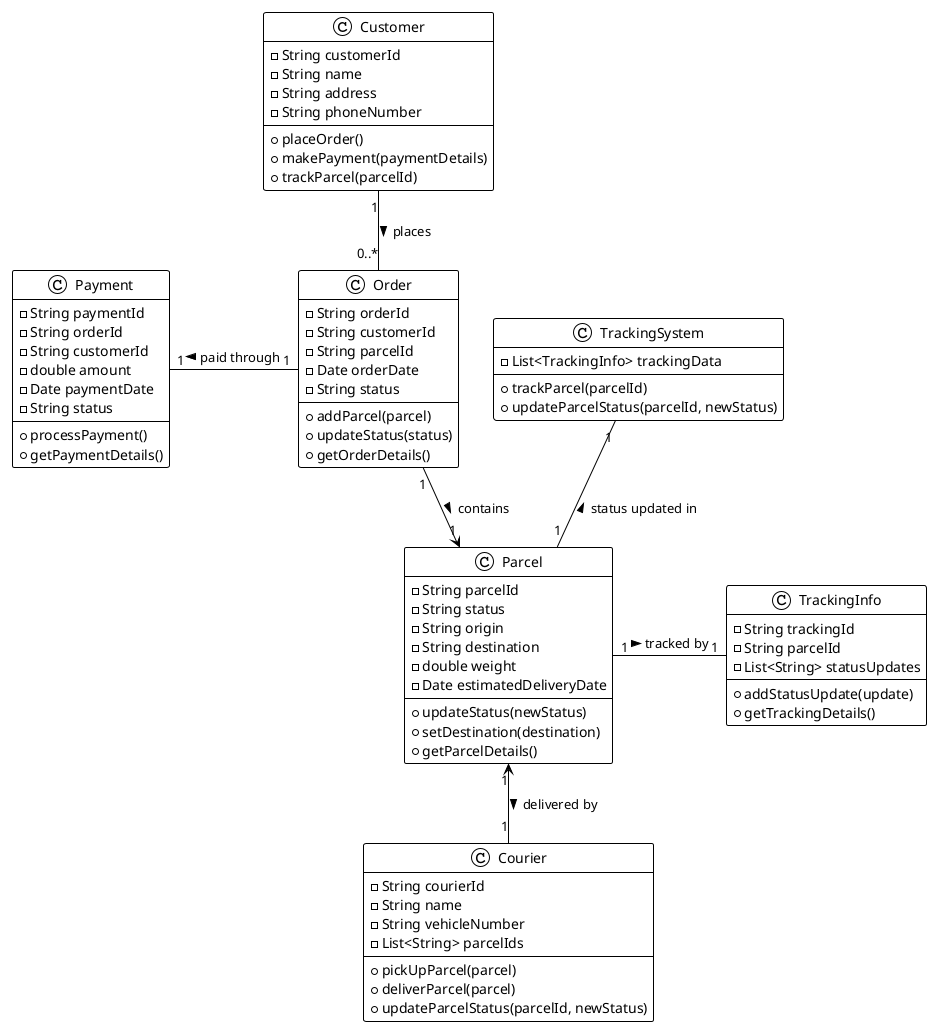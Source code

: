 @startuml CourierManagementSystem
!theme plain

class Customer {
    -String customerId
    -String name
    -String address
    -String phoneNumber
    +placeOrder()
    +makePayment(paymentDetails)
    +trackParcel(parcelId)
}

class Order {
    -String orderId
    -String customerId
    -String parcelId
    -Date orderDate
    -String status
    +addParcel(parcel)
    +updateStatus(status)
    +getOrderDetails()
}

class Parcel {
    -String parcelId
    -String status
    -String origin
    -String destination
    -double weight
    -Date estimatedDeliveryDate
    +updateStatus(newStatus)
    +setDestination(destination)
    +getParcelDetails()
}

class TrackingInfo {
    -String trackingId
    -String parcelId
    -List<String> statusUpdates
    +addStatusUpdate(update)
    +getTrackingDetails()
}

class Courier {
    -String courierId
    -String name
    -String vehicleNumber
    -List<String> parcelIds
    +pickUpParcel(parcel)
    +deliverParcel(parcel)
    +updateParcelStatus(parcelId, newStatus)
}

class TrackingSystem {
    -List<TrackingInfo> trackingData
    +trackParcel(parcelId)
    +updateParcelStatus(parcelId, newStatus)
}

class Payment {
    -String paymentId
    -String orderId
    -String customerId
    -double amount
    -Date paymentDate
    -String status
    +processPayment()
    +getPaymentDetails()
}

Customer "1" -down- "0..*" Order : places >
Order "1" --> "1" Parcel : contains >
Parcel "1" -right- "1" TrackingInfo : tracked by >
Parcel "1" <-- "1" Courier : delivered by >
Parcel "1" -up- "1" TrackingSystem : status updated in >
Order "1" -left- "1" Payment : paid through >

@enduml
